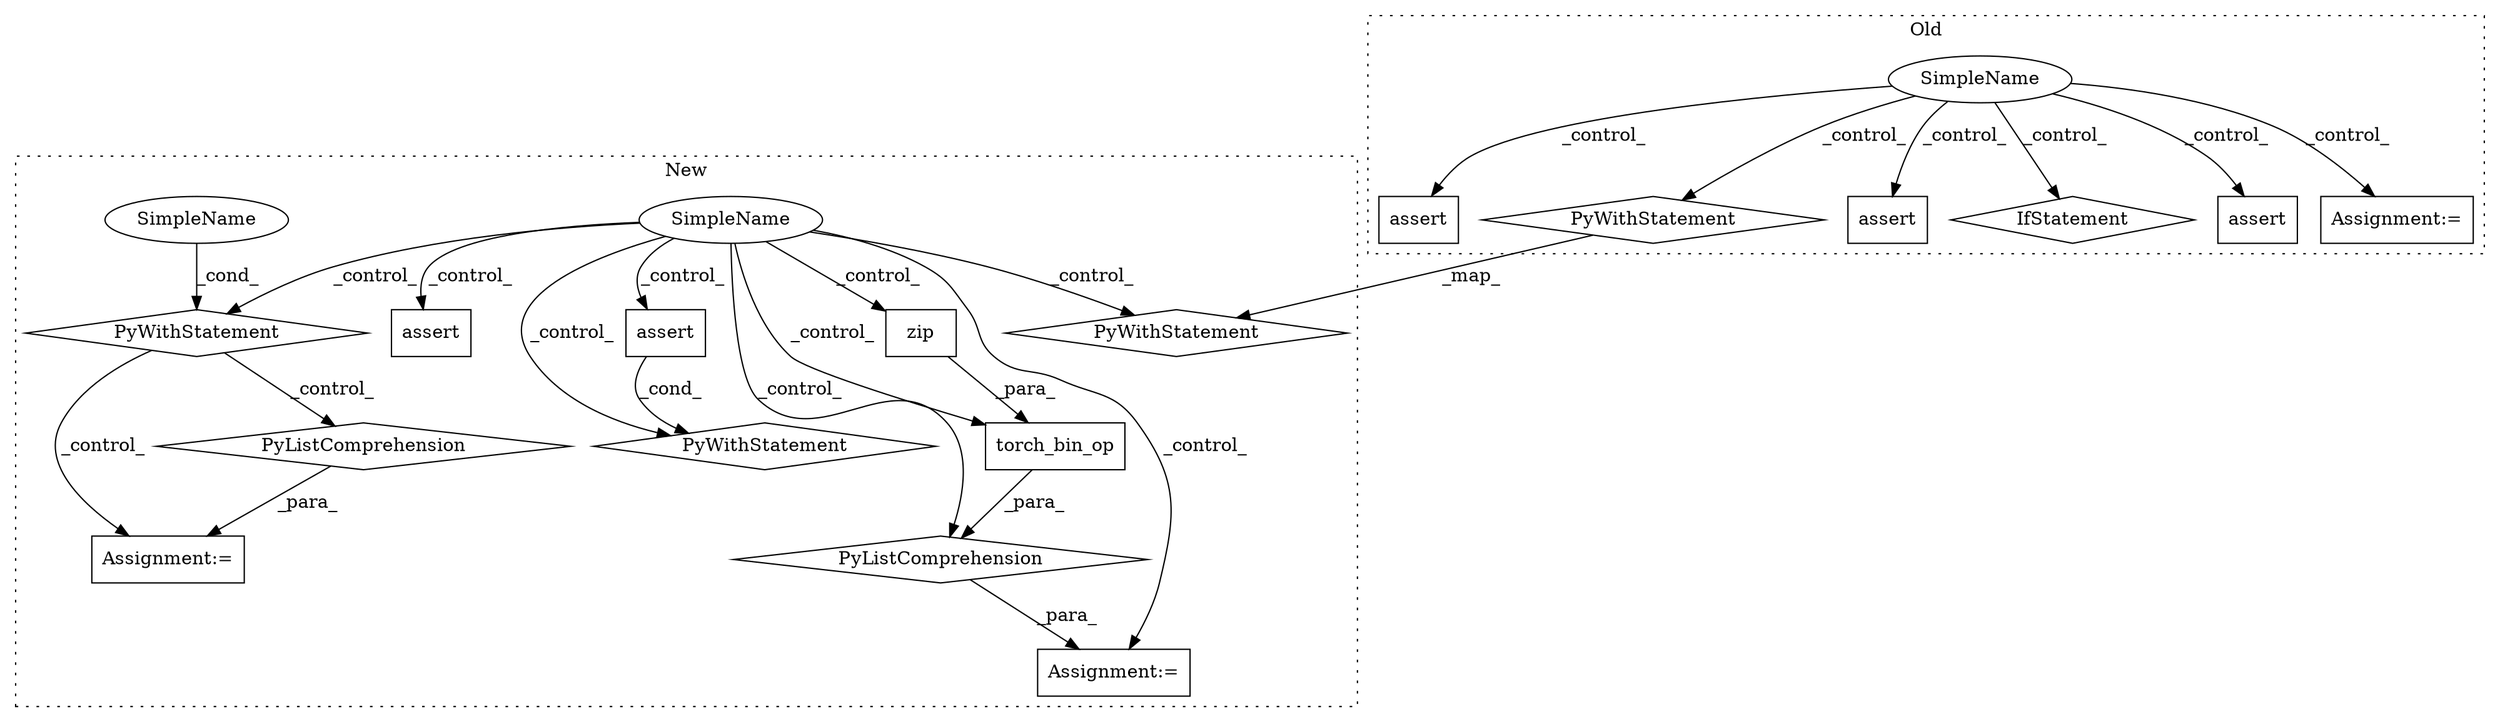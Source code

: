 digraph G {
subgraph cluster0 {
1 [label="assert" a="32" s="41468,41649" l="12,-5" shape="box"];
5 [label="SimpleName" a="42" s="37883" l="12" shape="ellipse"];
6 [label="PyWithStatement" a="104" s="38999,39094" l="10,2" shape="diamond"];
11 [label="assert" a="32" s="40639,40820" l="12,-5" shape="box"];
12 [label="IfStatement" a="25" s="42088,42143" l="16,2" shape="diamond"];
13 [label="assert" a="32" s="40084,40419" l="12,-5" shape="box"];
18 [label="Assignment:=" a="7" s="39221,39301" l="69,2" shape="box"];
label = "Old";
style="dotted";
}
subgraph cluster1 {
2 [label="torch_bin_op" a="32" s="39897,39913" l="13,1" shape="box"];
3 [label="SimpleName" a="42" s="38801" l="12" shape="ellipse"];
4 [label="PyWithStatement" a="104" s="42279,42368" l="10,2" shape="diamond"];
7 [label="PyWithStatement" a="104" s="40219,40314" l="10,2" shape="diamond"];
8 [label="SimpleName" a="42" s="" l="" shape="ellipse"];
9 [label="PyListComprehension" a="109" s="42416" l="169" shape="diamond"];
10 [label="assert" a="32" s="40120,40144" l="12,1" shape="box"];
14 [label="zip" a="32" s="40021,40040" l="4,1" shape="box"];
15 [label="assert" a="32" s="39686,39771" l="18,1" shape="box"];
16 [label="PyWithStatement" a="104" s="39671,39772" l="10,2" shape="diamond"];
17 [label="PyListComprehension" a="109" s="39897" l="161" shape="diamond"];
19 [label="Assignment:=" a="7" s="39877" l="20" shape="box"];
20 [label="Assignment:=" a="7" s="42394" l="22" shape="box"];
label = "New";
style="dotted";
}
2 -> 17 [label="_para_"];
3 -> 15 [label="_control_"];
3 -> 16 [label="_control_"];
3 -> 19 [label="_control_"];
3 -> 7 [label="_control_"];
3 -> 17 [label="_control_"];
3 -> 4 [label="_control_"];
3 -> 2 [label="_control_"];
3 -> 10 [label="_control_"];
3 -> 14 [label="_control_"];
4 -> 9 [label="_control_"];
4 -> 20 [label="_control_"];
5 -> 1 [label="_control_"];
5 -> 6 [label="_control_"];
5 -> 13 [label="_control_"];
5 -> 18 [label="_control_"];
5 -> 12 [label="_control_"];
5 -> 11 [label="_control_"];
6 -> 7 [label="_map_"];
8 -> 4 [label="_cond_"];
9 -> 20 [label="_para_"];
14 -> 2 [label="_para_"];
15 -> 16 [label="_cond_"];
17 -> 19 [label="_para_"];
}